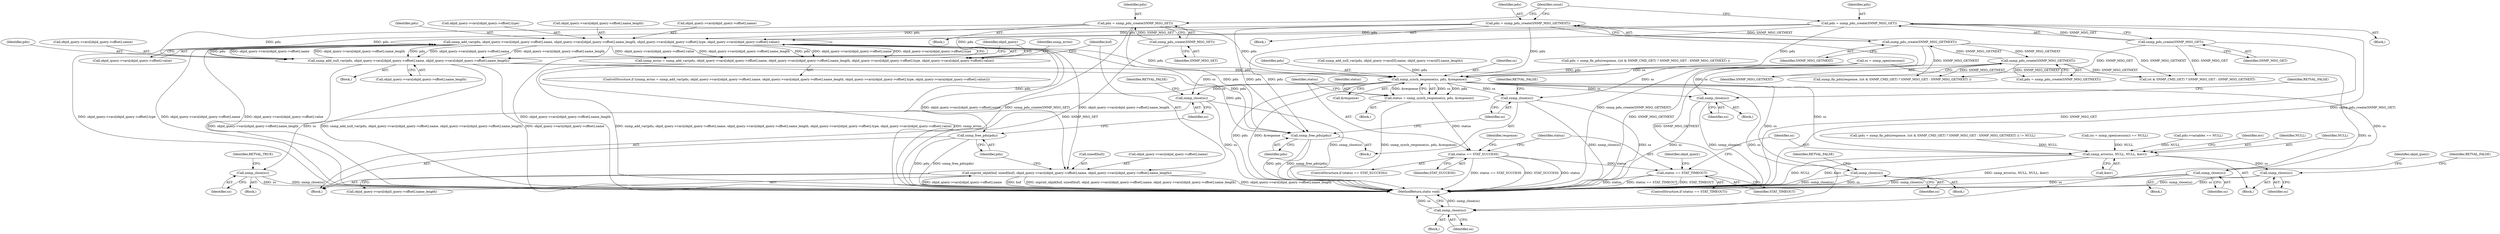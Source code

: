 digraph "0_php_cab1c3b3708eead315e033359d07049b23b147a3_5@array" {
"1000354" [label="(Call,snmp_add_var(pdu, objid_query->vars[objid_query->offset].name, objid_query->vars[objid_query->offset].name_length, objid_query->vars[objid_query->offset].type, objid_query->vars[objid_query->offset].value))"];
"1000311" [label="(Call,pdu = snmp_pdu_create(SNMP_MSG_SET))"];
"1000313" [label="(Call,snmp_pdu_create(SNMP_MSG_SET))"];
"1000291" [label="(Call,pdu = snmp_pdu_create(SNMP_MSG_GET))"];
"1000293" [label="(Call,snmp_pdu_create(SNMP_MSG_GET))"];
"1000423" [label="(Call,snmp_add_null_var(pdu, objid_query->vars[objid_query->offset].name, objid_query->vars[objid_query->offset].name_length))"];
"1000301" [label="(Call,pdu = snmp_pdu_create(SNMP_MSG_GETNEXT))"];
"1000303" [label="(Call,snmp_pdu_create(SNMP_MSG_GETNEXT))"];
"1000246" [label="(Call,snmp_pdu_create(SNMP_MSG_GETNEXT))"];
"1000354" [label="(Call,snmp_add_var(pdu, objid_query->vars[objid_query->offset].name, objid_query->vars[objid_query->offset].name_length, objid_query->vars[objid_query->offset].type, objid_query->vars[objid_query->offset].value))"];
"1000352" [label="(Call,snmp_errno = snmp_add_var(pdu, objid_query->vars[objid_query->offset].name, objid_query->vars[objid_query->offset].name_length, objid_query->vars[objid_query->offset].type, objid_query->vars[objid_query->offset].value))"];
"1000393" [label="(Call,snprint_objid(buf, sizeof(buf), objid_query->vars[objid_query->offset].name, objid_query->vars[objid_query->offset].name_length))"];
"1000415" [label="(Call,snmp_free_pdu(pdu))"];
"1000450" [label="(Call,snmp_free_pdu(pdu))"];
"1000459" [label="(Call,snmp_synch_response(ss, pdu, &response))"];
"1000317" [label="(Call,snmp_close(ss))"];
"1000417" [label="(Call,snmp_close(ss))"];
"1000452" [label="(Call,snmp_close(ss))"];
"1000457" [label="(Call,status = snmp_synch_response(ss, pdu, &response))"];
"1000465" [label="(Call,status == STAT_SUCCESS)"];
"1001115" [label="(Call,status == STAT_TIMEOUT)"];
"1000496" [label="(Call,snmp_close(ss))"];
"1001102" [label="(Call,snmp_close(ss))"];
"1001126" [label="(Call,snmp_close(ss))"];
"1001132" [label="(Call,snmp_error(ss, NULL, NULL, &err))"];
"1001147" [label="(Call,snmp_close(ss))"];
"1001156" [label="(Call,snmp_close(ss))"];
"1000365" [label="(Call,objid_query->vars[objid_query->offset].name_length)"];
"1000453" [label="(Identifier,ss)"];
"1001102" [label="(Call,snmp_close(ss))"];
"1001158" [label="(MethodReturn,static void)"];
"1001115" [label="(Call,status == STAT_TIMEOUT)"];
"1000464" [label="(ControlStructure,if (status == STAT_SUCCESS))"];
"1000197" [label="(Call,ss = snmp_open(session))"];
"1000449" [label="(Block,)"];
"1000451" [label="(Identifier,pdu)"];
"1000293" [label="(Call,snmp_pdu_create(SNMP_MSG_GET))"];
"1000304" [label="(Identifier,SNMP_MSG_GETNEXT)"];
"1001089" [label="(Call,(st & SNMP_CMD_GET) ? SNMP_MSG_GET : SNMP_MSG_GETNEXT)"];
"1000383" [label="(Call,objid_query->vars[objid_query->offset].value)"];
"1000352" [label="(Call,snmp_errno = snmp_add_var(pdu, objid_query->vars[objid_query->offset].name, objid_query->vars[objid_query->offset].name_length, objid_query->vars[objid_query->offset].type, objid_query->vars[objid_query->offset].value))"];
"1000313" [label="(Call,snmp_pdu_create(SNMP_MSG_SET))"];
"1000415" [label="(Call,snmp_free_pdu(pdu))"];
"1001131" [label="(Block,)"];
"1000444" [label="(Call,pdu->variables == NULL)"];
"1000122" [label="(Block,)"];
"1000314" [label="(Identifier,SNMP_MSG_SET)"];
"1000290" [label="(Block,)"];
"1001149" [label="(Identifier,RETVAL_FALSE)"];
"1000418" [label="(Identifier,ss)"];
"1000466" [label="(Identifier,status)"];
"1001118" [label="(Block,)"];
"1000454" [label="(Identifier,RETVAL_FALSE)"];
"1000302" [label="(Identifier,pdu)"];
"1000461" [label="(Identifier,pdu)"];
"1000498" [label="(Identifier,RETVAL_TRUE)"];
"1000356" [label="(Call,objid_query->vars[objid_query->offset].name)"];
"1000354" [label="(Call,snmp_add_var(pdu, objid_query->vars[objid_query->offset].name, objid_query->vars[objid_query->offset].name_length, objid_query->vars[objid_query->offset].type, objid_query->vars[objid_query->offset].value))"];
"1000311" [label="(Call,pdu = snmp_pdu_create(SNMP_MSG_SET))"];
"1000319" [label="(Identifier,RETVAL_FALSE)"];
"1001106" [label="(Identifier,objid_query)"];
"1000422" [label="(Block,)"];
"1000323" [label="(Identifier,count)"];
"1000434" [label="(Call,objid_query->vars[objid_query->offset].name_length)"];
"1000459" [label="(Call,snmp_synch_response(ss, pdu, &response))"];
"1000450" [label="(Call,snmp_free_pdu(pdu))"];
"1000246" [label="(Call,snmp_pdu_create(SNMP_MSG_GETNEXT))"];
"1001147" [label="(Call,snmp_close(ss))"];
"1000353" [label="(Identifier,snmp_errno)"];
"1001132" [label="(Call,snmp_error(ss, NULL, NULL, &err))"];
"1001121" [label="(Identifier,objid_query)"];
"1000351" [label="(ControlStructure,if ((snmp_errno = snmp_add_var(pdu, objid_query->vars[objid_query->offset].name, objid_query->vars[objid_query->offset].name_length, objid_query->vars[objid_query->offset].type, objid_query->vars[objid_query->offset].value))))"];
"1000393" [label="(Call,snprint_objid(buf, sizeof(buf), objid_query->vars[objid_query->offset].name, objid_query->vars[objid_query->offset].name_length))"];
"1001127" [label="(Identifier,ss)"];
"1000292" [label="(Identifier,pdu)"];
"1000417" [label="(Call,snmp_close(ss))"];
"1000268" [label="(Call,snmp_add_null_var(pdu, objid_query->vars[0].name, objid_query->vars[0].name_length))"];
"1000497" [label="(Identifier,ss)"];
"1000312" [label="(Identifier,pdu)"];
"1000395" [label="(Call,sizeof(buf))"];
"1000355" [label="(Identifier,pdu)"];
"1000244" [label="(Call,pdu = snmp_pdu_create(SNMP_MSG_GETNEXT))"];
"1000392" [label="(Block,)"];
"1001116" [label="(Identifier,status)"];
"1000425" [label="(Call,objid_query->vars[objid_query->offset].name)"];
"1001128" [label="(Identifier,RETVAL_FALSE)"];
"1001139" [label="(Identifier,err)"];
"1001136" [label="(Call,&err)"];
"1000300" [label="(Block,)"];
"1000457" [label="(Call,status = snmp_synch_response(ss, pdu, &response))"];
"1000419" [label="(Identifier,RETVAL_FALSE)"];
"1001134" [label="(Identifier,NULL)"];
"1000406" [label="(Call,objid_query->vars[objid_query->offset].name_length)"];
"1001148" [label="(Identifier,ss)"];
"1000294" [label="(Identifier,SNMP_MSG_GET)"];
"1000310" [label="(Block,)"];
"1000317" [label="(Call,snmp_close(ss))"];
"1000423" [label="(Call,snmp_add_null_var(pdu, objid_query->vars[objid_query->offset].name, objid_query->vars[objid_query->offset].name_length))"];
"1000397" [label="(Call,objid_query->vars[objid_query->offset].name)"];
"1000462" [label="(Call,&response)"];
"1000316" [label="(Block,)"];
"1000460" [label="(Identifier,ss)"];
"1001133" [label="(Identifier,ss)"];
"1000452" [label="(Call,snmp_close(ss))"];
"1000496" [label="(Call,snmp_close(ss))"];
"1000247" [label="(Identifier,SNMP_MSG_GETNEXT)"];
"1000394" [label="(Identifier,buf)"];
"1001114" [label="(ControlStructure,if (status == STAT_TIMEOUT))"];
"1000291" [label="(Call,pdu = snmp_pdu_create(SNMP_MSG_GET))"];
"1000465" [label="(Call,status == STAT_SUCCESS)"];
"1001103" [label="(Identifier,ss)"];
"1001135" [label="(Identifier,NULL)"];
"1001087" [label="(Call,snmp_fix_pdu(response, ((st & SNMP_CMD_GET) ? SNMP_MSG_GET : SNMP_MSG_GETNEXT) ))"];
"1000303" [label="(Call,snmp_pdu_create(SNMP_MSG_GETNEXT))"];
"1001156" [label="(Call,snmp_close(ss))"];
"1001117" [label="(Identifier,STAT_TIMEOUT)"];
"1001084" [label="(Call,(pdu = snmp_fix_pdu(response, ((st & SNMP_CMD_GET) ? SNMP_MSG_GET : SNMP_MSG_GETNEXT) )) != NULL)"];
"1000196" [label="(Call,(ss = snmp_open(session)) == NULL)"];
"1000985" [label="(Block,)"];
"1000480" [label="(Block,)"];
"1000424" [label="(Identifier,pdu)"];
"1000301" [label="(Call,pdu = snmp_pdu_create(SNMP_MSG_GETNEXT))"];
"1000318" [label="(Identifier,ss)"];
"1000467" [label="(Identifier,STAT_SUCCESS)"];
"1000228" [label="(Block,)"];
"1000472" [label="(Identifier,response)"];
"1000458" [label="(Identifier,status)"];
"1000341" [label="(Identifier,objid_query)"];
"1000416" [label="(Identifier,pdu)"];
"1001157" [label="(Identifier,ss)"];
"1001126" [label="(Call,snmp_close(ss))"];
"1000374" [label="(Call,objid_query->vars[objid_query->offset].type)"];
"1001085" [label="(Call,pdu = snmp_fix_pdu(response, ((st & SNMP_CMD_GET) ? SNMP_MSG_GET : SNMP_MSG_GETNEXT) ))"];
"1000354" -> "1000352"  [label="AST: "];
"1000354" -> "1000383"  [label="CFG: "];
"1000355" -> "1000354"  [label="AST: "];
"1000356" -> "1000354"  [label="AST: "];
"1000365" -> "1000354"  [label="AST: "];
"1000374" -> "1000354"  [label="AST: "];
"1000383" -> "1000354"  [label="AST: "];
"1000352" -> "1000354"  [label="CFG: "];
"1000354" -> "1001158"  [label="DDG: objid_query->vars[objid_query->offset].name_length"];
"1000354" -> "1001158"  [label="DDG: objid_query->vars[objid_query->offset].name"];
"1000354" -> "1001158"  [label="DDG: objid_query->vars[objid_query->offset].value"];
"1000354" -> "1001158"  [label="DDG: objid_query->vars[objid_query->offset].type"];
"1000354" -> "1000352"  [label="DDG: objid_query->vars[objid_query->offset].value"];
"1000354" -> "1000352"  [label="DDG: objid_query->vars[objid_query->offset].name_length"];
"1000354" -> "1000352"  [label="DDG: pdu"];
"1000354" -> "1000352"  [label="DDG: objid_query->vars[objid_query->offset].name"];
"1000354" -> "1000352"  [label="DDG: objid_query->vars[objid_query->offset].type"];
"1000311" -> "1000354"  [label="DDG: pdu"];
"1000291" -> "1000354"  [label="DDG: pdu"];
"1000423" -> "1000354"  [label="DDG: pdu"];
"1000423" -> "1000354"  [label="DDG: objid_query->vars[objid_query->offset].name"];
"1000423" -> "1000354"  [label="DDG: objid_query->vars[objid_query->offset].name_length"];
"1000301" -> "1000354"  [label="DDG: pdu"];
"1000354" -> "1000393"  [label="DDG: objid_query->vars[objid_query->offset].name"];
"1000354" -> "1000393"  [label="DDG: objid_query->vars[objid_query->offset].name_length"];
"1000354" -> "1000415"  [label="DDG: pdu"];
"1000354" -> "1000423"  [label="DDG: pdu"];
"1000354" -> "1000423"  [label="DDG: objid_query->vars[objid_query->offset].name"];
"1000354" -> "1000423"  [label="DDG: objid_query->vars[objid_query->offset].name_length"];
"1000354" -> "1000450"  [label="DDG: pdu"];
"1000354" -> "1000459"  [label="DDG: pdu"];
"1000311" -> "1000310"  [label="AST: "];
"1000311" -> "1000313"  [label="CFG: "];
"1000312" -> "1000311"  [label="AST: "];
"1000313" -> "1000311"  [label="AST: "];
"1000323" -> "1000311"  [label="CFG: "];
"1000311" -> "1001158"  [label="DDG: snmp_pdu_create(SNMP_MSG_SET)"];
"1000313" -> "1000311"  [label="DDG: SNMP_MSG_SET"];
"1000311" -> "1000423"  [label="DDG: pdu"];
"1000311" -> "1000450"  [label="DDG: pdu"];
"1000311" -> "1000459"  [label="DDG: pdu"];
"1000313" -> "1000314"  [label="CFG: "];
"1000314" -> "1000313"  [label="AST: "];
"1000313" -> "1001158"  [label="DDG: SNMP_MSG_SET"];
"1000291" -> "1000290"  [label="AST: "];
"1000291" -> "1000293"  [label="CFG: "];
"1000292" -> "1000291"  [label="AST: "];
"1000293" -> "1000291"  [label="AST: "];
"1000323" -> "1000291"  [label="CFG: "];
"1000291" -> "1001158"  [label="DDG: snmp_pdu_create(SNMP_MSG_GET)"];
"1000293" -> "1000291"  [label="DDG: SNMP_MSG_GET"];
"1000291" -> "1000423"  [label="DDG: pdu"];
"1000291" -> "1000450"  [label="DDG: pdu"];
"1000291" -> "1000459"  [label="DDG: pdu"];
"1000293" -> "1000294"  [label="CFG: "];
"1000294" -> "1000293"  [label="AST: "];
"1000293" -> "1001158"  [label="DDG: SNMP_MSG_GET"];
"1000293" -> "1001087"  [label="DDG: SNMP_MSG_GET"];
"1000293" -> "1001089"  [label="DDG: SNMP_MSG_GET"];
"1000423" -> "1000422"  [label="AST: "];
"1000423" -> "1000434"  [label="CFG: "];
"1000424" -> "1000423"  [label="AST: "];
"1000425" -> "1000423"  [label="AST: "];
"1000434" -> "1000423"  [label="AST: "];
"1000341" -> "1000423"  [label="CFG: "];
"1000423" -> "1001158"  [label="DDG: objid_query->vars[objid_query->offset].name_length"];
"1000423" -> "1001158"  [label="DDG: snmp_add_null_var(pdu, objid_query->vars[objid_query->offset].name, objid_query->vars[objid_query->offset].name_length)"];
"1000423" -> "1001158"  [label="DDG: objid_query->vars[objid_query->offset].name"];
"1000301" -> "1000423"  [label="DDG: pdu"];
"1000423" -> "1000450"  [label="DDG: pdu"];
"1000423" -> "1000459"  [label="DDG: pdu"];
"1000301" -> "1000300"  [label="AST: "];
"1000301" -> "1000303"  [label="CFG: "];
"1000302" -> "1000301"  [label="AST: "];
"1000303" -> "1000301"  [label="AST: "];
"1000323" -> "1000301"  [label="CFG: "];
"1000301" -> "1001158"  [label="DDG: snmp_pdu_create(SNMP_MSG_GETNEXT)"];
"1000303" -> "1000301"  [label="DDG: SNMP_MSG_GETNEXT"];
"1000301" -> "1000450"  [label="DDG: pdu"];
"1000301" -> "1000459"  [label="DDG: pdu"];
"1000303" -> "1000304"  [label="CFG: "];
"1000304" -> "1000303"  [label="AST: "];
"1000303" -> "1001158"  [label="DDG: SNMP_MSG_GETNEXT"];
"1000303" -> "1000246"  [label="DDG: SNMP_MSG_GETNEXT"];
"1000246" -> "1000303"  [label="DDG: SNMP_MSG_GETNEXT"];
"1000303" -> "1001087"  [label="DDG: SNMP_MSG_GETNEXT"];
"1000303" -> "1001089"  [label="DDG: SNMP_MSG_GETNEXT"];
"1000246" -> "1000244"  [label="AST: "];
"1000246" -> "1000247"  [label="CFG: "];
"1000247" -> "1000246"  [label="AST: "];
"1000244" -> "1000246"  [label="CFG: "];
"1000246" -> "1001158"  [label="DDG: SNMP_MSG_GETNEXT"];
"1000246" -> "1000244"  [label="DDG: SNMP_MSG_GETNEXT"];
"1000246" -> "1001087"  [label="DDG: SNMP_MSG_GETNEXT"];
"1000246" -> "1001089"  [label="DDG: SNMP_MSG_GETNEXT"];
"1000352" -> "1000351"  [label="AST: "];
"1000353" -> "1000352"  [label="AST: "];
"1000394" -> "1000352"  [label="CFG: "];
"1000341" -> "1000352"  [label="CFG: "];
"1000352" -> "1001158"  [label="DDG: snmp_errno"];
"1000352" -> "1001158"  [label="DDG: snmp_add_var(pdu, objid_query->vars[objid_query->offset].name, objid_query->vars[objid_query->offset].name_length, objid_query->vars[objid_query->offset].type, objid_query->vars[objid_query->offset].value)"];
"1000393" -> "1000392"  [label="AST: "];
"1000393" -> "1000406"  [label="CFG: "];
"1000394" -> "1000393"  [label="AST: "];
"1000395" -> "1000393"  [label="AST: "];
"1000397" -> "1000393"  [label="AST: "];
"1000406" -> "1000393"  [label="AST: "];
"1000416" -> "1000393"  [label="CFG: "];
"1000393" -> "1001158"  [label="DDG: objid_query->vars[objid_query->offset].name"];
"1000393" -> "1001158"  [label="DDG: buf"];
"1000393" -> "1001158"  [label="DDG: snprint_objid(buf, sizeof(buf), objid_query->vars[objid_query->offset].name, objid_query->vars[objid_query->offset].name_length)"];
"1000393" -> "1001158"  [label="DDG: objid_query->vars[objid_query->offset].name_length"];
"1000415" -> "1000392"  [label="AST: "];
"1000415" -> "1000416"  [label="CFG: "];
"1000416" -> "1000415"  [label="AST: "];
"1000418" -> "1000415"  [label="CFG: "];
"1000415" -> "1001158"  [label="DDG: pdu"];
"1000415" -> "1001158"  [label="DDG: snmp_free_pdu(pdu)"];
"1000450" -> "1000449"  [label="AST: "];
"1000450" -> "1000451"  [label="CFG: "];
"1000451" -> "1000450"  [label="AST: "];
"1000453" -> "1000450"  [label="CFG: "];
"1000450" -> "1001158"  [label="DDG: snmp_free_pdu(pdu)"];
"1000450" -> "1001158"  [label="DDG: pdu"];
"1000459" -> "1000457"  [label="AST: "];
"1000459" -> "1000462"  [label="CFG: "];
"1000460" -> "1000459"  [label="AST: "];
"1000461" -> "1000459"  [label="AST: "];
"1000462" -> "1000459"  [label="AST: "];
"1000457" -> "1000459"  [label="CFG: "];
"1000459" -> "1001158"  [label="DDG: pdu"];
"1000459" -> "1001158"  [label="DDG: &response"];
"1000459" -> "1000317"  [label="DDG: ss"];
"1000459" -> "1000417"  [label="DDG: ss"];
"1000459" -> "1000452"  [label="DDG: ss"];
"1000459" -> "1000457"  [label="DDG: ss"];
"1000459" -> "1000457"  [label="DDG: pdu"];
"1000459" -> "1000457"  [label="DDG: &response"];
"1000197" -> "1000459"  [label="DDG: ss"];
"1001085" -> "1000459"  [label="DDG: pdu"];
"1000268" -> "1000459"  [label="DDG: pdu"];
"1000459" -> "1000496"  [label="DDG: ss"];
"1000459" -> "1001102"  [label="DDG: ss"];
"1000459" -> "1001126"  [label="DDG: ss"];
"1000459" -> "1001132"  [label="DDG: ss"];
"1000459" -> "1001156"  [label="DDG: ss"];
"1000317" -> "1000316"  [label="AST: "];
"1000317" -> "1000318"  [label="CFG: "];
"1000318" -> "1000317"  [label="AST: "];
"1000319" -> "1000317"  [label="CFG: "];
"1000317" -> "1001158"  [label="DDG: ss"];
"1000317" -> "1001158"  [label="DDG: snmp_close(ss)"];
"1000197" -> "1000317"  [label="DDG: ss"];
"1000417" -> "1000392"  [label="AST: "];
"1000417" -> "1000418"  [label="CFG: "];
"1000418" -> "1000417"  [label="AST: "];
"1000419" -> "1000417"  [label="CFG: "];
"1000417" -> "1001158"  [label="DDG: ss"];
"1000417" -> "1001158"  [label="DDG: snmp_close(ss)"];
"1000197" -> "1000417"  [label="DDG: ss"];
"1000452" -> "1000449"  [label="AST: "];
"1000452" -> "1000453"  [label="CFG: "];
"1000453" -> "1000452"  [label="AST: "];
"1000454" -> "1000452"  [label="CFG: "];
"1000452" -> "1001158"  [label="DDG: snmp_close(ss)"];
"1000452" -> "1001158"  [label="DDG: ss"];
"1000197" -> "1000452"  [label="DDG: ss"];
"1000457" -> "1000228"  [label="AST: "];
"1000458" -> "1000457"  [label="AST: "];
"1000466" -> "1000457"  [label="CFG: "];
"1000457" -> "1001158"  [label="DDG: snmp_synch_response(ss, pdu, &response)"];
"1000457" -> "1000465"  [label="DDG: status"];
"1000465" -> "1000464"  [label="AST: "];
"1000465" -> "1000467"  [label="CFG: "];
"1000466" -> "1000465"  [label="AST: "];
"1000467" -> "1000465"  [label="AST: "];
"1000472" -> "1000465"  [label="CFG: "];
"1001116" -> "1000465"  [label="CFG: "];
"1000465" -> "1001158"  [label="DDG: status == STAT_SUCCESS"];
"1000465" -> "1001158"  [label="DDG: STAT_SUCCESS"];
"1000465" -> "1001158"  [label="DDG: status"];
"1000465" -> "1001115"  [label="DDG: status"];
"1001115" -> "1001114"  [label="AST: "];
"1001115" -> "1001117"  [label="CFG: "];
"1001116" -> "1001115"  [label="AST: "];
"1001117" -> "1001115"  [label="AST: "];
"1001121" -> "1001115"  [label="CFG: "];
"1001133" -> "1001115"  [label="CFG: "];
"1001115" -> "1001158"  [label="DDG: status"];
"1001115" -> "1001158"  [label="DDG: status == STAT_TIMEOUT"];
"1001115" -> "1001158"  [label="DDG: STAT_TIMEOUT"];
"1000496" -> "1000480"  [label="AST: "];
"1000496" -> "1000497"  [label="CFG: "];
"1000497" -> "1000496"  [label="AST: "];
"1000498" -> "1000496"  [label="CFG: "];
"1000496" -> "1001158"  [label="DDG: snmp_close(ss)"];
"1000496" -> "1001158"  [label="DDG: ss"];
"1001102" -> "1000985"  [label="AST: "];
"1001102" -> "1001103"  [label="CFG: "];
"1001103" -> "1001102"  [label="AST: "];
"1001106" -> "1001102"  [label="CFG: "];
"1001102" -> "1001158"  [label="DDG: ss"];
"1001102" -> "1001158"  [label="DDG: snmp_close(ss)"];
"1001126" -> "1001118"  [label="AST: "];
"1001126" -> "1001127"  [label="CFG: "];
"1001127" -> "1001126"  [label="AST: "];
"1001128" -> "1001126"  [label="CFG: "];
"1001126" -> "1001158"  [label="DDG: ss"];
"1001126" -> "1001158"  [label="DDG: snmp_close(ss)"];
"1001132" -> "1001131"  [label="AST: "];
"1001132" -> "1001136"  [label="CFG: "];
"1001133" -> "1001132"  [label="AST: "];
"1001134" -> "1001132"  [label="AST: "];
"1001135" -> "1001132"  [label="AST: "];
"1001136" -> "1001132"  [label="AST: "];
"1001139" -> "1001132"  [label="CFG: "];
"1001132" -> "1001158"  [label="DDG: NULL"];
"1001132" -> "1001158"  [label="DDG: &err"];
"1001132" -> "1001158"  [label="DDG: snmp_error(ss, NULL, NULL, &err)"];
"1000196" -> "1001132"  [label="DDG: NULL"];
"1000444" -> "1001132"  [label="DDG: NULL"];
"1001084" -> "1001132"  [label="DDG: NULL"];
"1001132" -> "1001147"  [label="DDG: ss"];
"1001147" -> "1001131"  [label="AST: "];
"1001147" -> "1001148"  [label="CFG: "];
"1001148" -> "1001147"  [label="AST: "];
"1001149" -> "1001147"  [label="CFG: "];
"1001147" -> "1001158"  [label="DDG: ss"];
"1001147" -> "1001158"  [label="DDG: snmp_close(ss)"];
"1001156" -> "1000122"  [label="AST: "];
"1001156" -> "1001157"  [label="CFG: "];
"1001157" -> "1001156"  [label="AST: "];
"1001158" -> "1001156"  [label="CFG: "];
"1001156" -> "1001158"  [label="DDG: snmp_close(ss)"];
"1001156" -> "1001158"  [label="DDG: ss"];
"1000197" -> "1001156"  [label="DDG: ss"];
}
